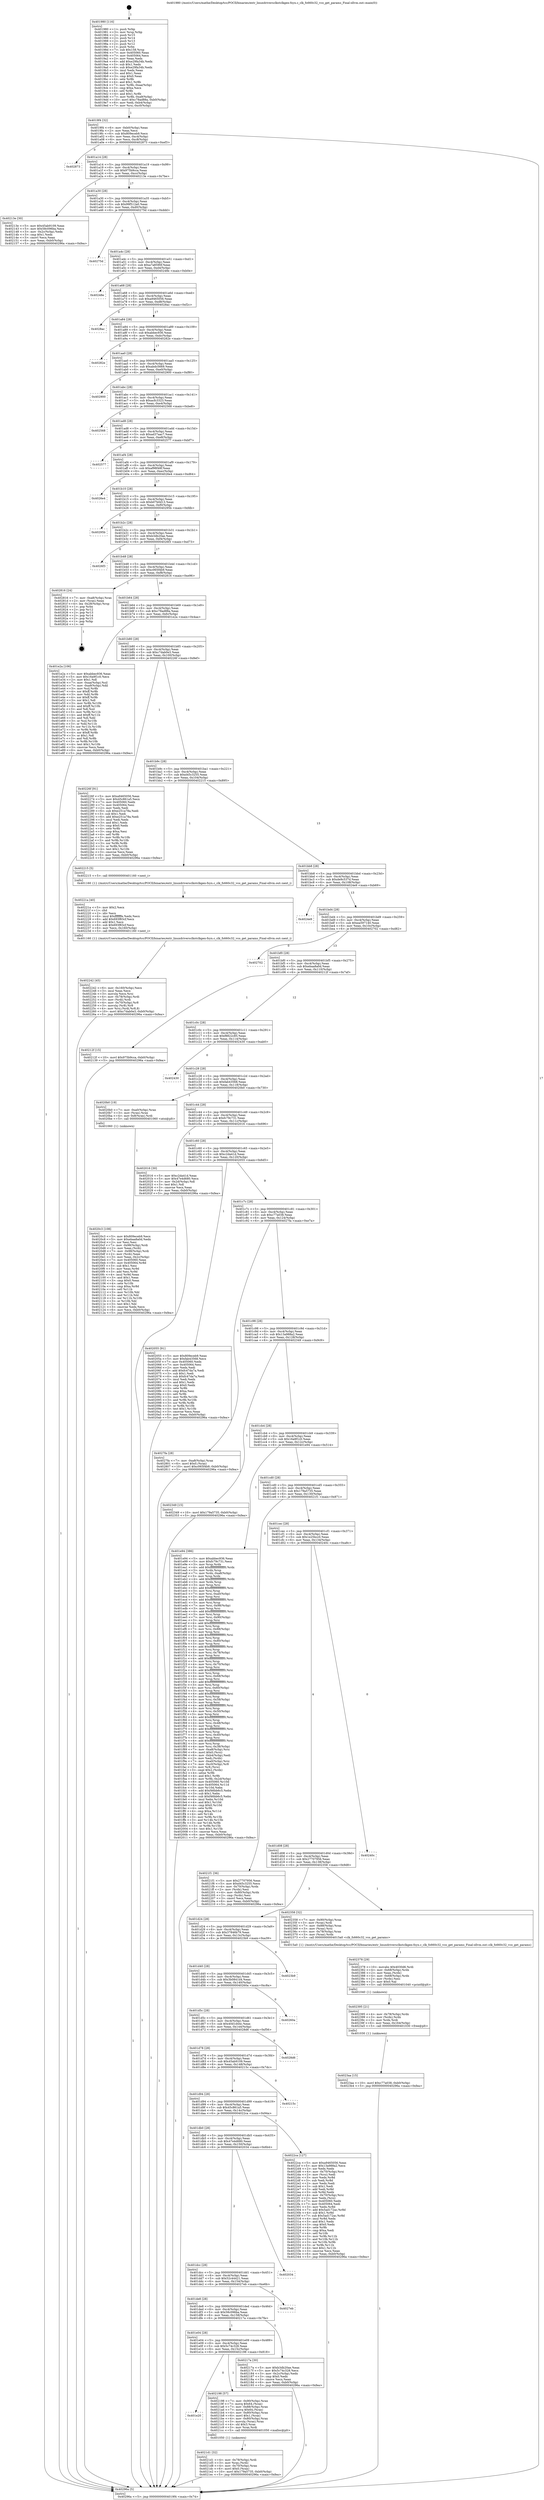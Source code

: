digraph "0x401980" {
  label = "0x401980 (/mnt/c/Users/mathe/Desktop/tcc/POCII/binaries/extr_linuxdriversclkstclkgen-fsyn.c_clk_fs660c32_vco_get_params_Final-ollvm.out::main(0))"
  labelloc = "t"
  node[shape=record]

  Entry [label="",width=0.3,height=0.3,shape=circle,fillcolor=black,style=filled]
  "0x4019f4" [label="{
     0x4019f4 [32]\l
     | [instrs]\l
     &nbsp;&nbsp;0x4019f4 \<+6\>: mov -0xb0(%rbp),%eax\l
     &nbsp;&nbsp;0x4019fa \<+2\>: mov %eax,%ecx\l
     &nbsp;&nbsp;0x4019fc \<+6\>: sub $0x809eceb9,%ecx\l
     &nbsp;&nbsp;0x401a02 \<+6\>: mov %eax,-0xc4(%rbp)\l
     &nbsp;&nbsp;0x401a08 \<+6\>: mov %ecx,-0xc8(%rbp)\l
     &nbsp;&nbsp;0x401a0e \<+6\>: je 0000000000402873 \<main+0xef3\>\l
  }"]
  "0x402873" [label="{
     0x402873\l
  }", style=dashed]
  "0x401a14" [label="{
     0x401a14 [28]\l
     | [instrs]\l
     &nbsp;&nbsp;0x401a14 \<+5\>: jmp 0000000000401a19 \<main+0x99\>\l
     &nbsp;&nbsp;0x401a19 \<+6\>: mov -0xc4(%rbp),%eax\l
     &nbsp;&nbsp;0x401a1f \<+5\>: sub $0x975b9cca,%eax\l
     &nbsp;&nbsp;0x401a24 \<+6\>: mov %eax,-0xcc(%rbp)\l
     &nbsp;&nbsp;0x401a2a \<+6\>: je 000000000040213e \<main+0x7be\>\l
  }"]
  Exit [label="",width=0.3,height=0.3,shape=circle,fillcolor=black,style=filled,peripheries=2]
  "0x40213e" [label="{
     0x40213e [30]\l
     | [instrs]\l
     &nbsp;&nbsp;0x40213e \<+5\>: mov $0x45ab9109,%eax\l
     &nbsp;&nbsp;0x402143 \<+5\>: mov $0x58c096ba,%ecx\l
     &nbsp;&nbsp;0x402148 \<+3\>: mov -0x2c(%rbp),%edx\l
     &nbsp;&nbsp;0x40214b \<+3\>: cmp $0x1,%edx\l
     &nbsp;&nbsp;0x40214e \<+3\>: cmovl %ecx,%eax\l
     &nbsp;&nbsp;0x402151 \<+6\>: mov %eax,-0xb0(%rbp)\l
     &nbsp;&nbsp;0x402157 \<+5\>: jmp 000000000040296a \<main+0xfea\>\l
  }"]
  "0x401a30" [label="{
     0x401a30 [28]\l
     | [instrs]\l
     &nbsp;&nbsp;0x401a30 \<+5\>: jmp 0000000000401a35 \<main+0xb5\>\l
     &nbsp;&nbsp;0x401a35 \<+6\>: mov -0xc4(%rbp),%eax\l
     &nbsp;&nbsp;0x401a3b \<+5\>: sub $0x99f512a0,%eax\l
     &nbsp;&nbsp;0x401a40 \<+6\>: mov %eax,-0xd0(%rbp)\l
     &nbsp;&nbsp;0x401a46 \<+6\>: je 000000000040275d \<main+0xddd\>\l
  }"]
  "0x4023aa" [label="{
     0x4023aa [15]\l
     | [instrs]\l
     &nbsp;&nbsp;0x4023aa \<+10\>: movl $0xc77a038,-0xb0(%rbp)\l
     &nbsp;&nbsp;0x4023b4 \<+5\>: jmp 000000000040296a \<main+0xfea\>\l
  }"]
  "0x40275d" [label="{
     0x40275d\l
  }", style=dashed]
  "0x401a4c" [label="{
     0x401a4c [28]\l
     | [instrs]\l
     &nbsp;&nbsp;0x401a4c \<+5\>: jmp 0000000000401a51 \<main+0xd1\>\l
     &nbsp;&nbsp;0x401a51 \<+6\>: mov -0xc4(%rbp),%eax\l
     &nbsp;&nbsp;0x401a57 \<+5\>: sub $0xa7a8590f,%eax\l
     &nbsp;&nbsp;0x401a5c \<+6\>: mov %eax,-0xd4(%rbp)\l
     &nbsp;&nbsp;0x401a62 \<+6\>: je 000000000040248e \<main+0xb0e\>\l
  }"]
  "0x402395" [label="{
     0x402395 [21]\l
     | [instrs]\l
     &nbsp;&nbsp;0x402395 \<+4\>: mov -0x78(%rbp),%rdx\l
     &nbsp;&nbsp;0x402399 \<+3\>: mov (%rdx),%rdx\l
     &nbsp;&nbsp;0x40239c \<+3\>: mov %rdx,%rdi\l
     &nbsp;&nbsp;0x40239f \<+6\>: mov %eax,-0x164(%rbp)\l
     &nbsp;&nbsp;0x4023a5 \<+5\>: call 0000000000401030 \<free@plt\>\l
     | [calls]\l
     &nbsp;&nbsp;0x401030 \{1\} (unknown)\l
  }"]
  "0x40248e" [label="{
     0x40248e\l
  }", style=dashed]
  "0x401a68" [label="{
     0x401a68 [28]\l
     | [instrs]\l
     &nbsp;&nbsp;0x401a68 \<+5\>: jmp 0000000000401a6d \<main+0xed\>\l
     &nbsp;&nbsp;0x401a6d \<+6\>: mov -0xc4(%rbp),%eax\l
     &nbsp;&nbsp;0x401a73 \<+5\>: sub $0xa9465056,%eax\l
     &nbsp;&nbsp;0x401a78 \<+6\>: mov %eax,-0xd8(%rbp)\l
     &nbsp;&nbsp;0x401a7e \<+6\>: je 00000000004028ac \<main+0xf2c\>\l
  }"]
  "0x402378" [label="{
     0x402378 [29]\l
     | [instrs]\l
     &nbsp;&nbsp;0x402378 \<+10\>: movabs $0x4030d6,%rdi\l
     &nbsp;&nbsp;0x402382 \<+4\>: mov -0x68(%rbp),%rdx\l
     &nbsp;&nbsp;0x402386 \<+2\>: mov %eax,(%rdx)\l
     &nbsp;&nbsp;0x402388 \<+4\>: mov -0x68(%rbp),%rdx\l
     &nbsp;&nbsp;0x40238c \<+2\>: mov (%rdx),%esi\l
     &nbsp;&nbsp;0x40238e \<+2\>: mov $0x0,%al\l
     &nbsp;&nbsp;0x402390 \<+5\>: call 0000000000401040 \<printf@plt\>\l
     | [calls]\l
     &nbsp;&nbsp;0x401040 \{1\} (unknown)\l
  }"]
  "0x4028ac" [label="{
     0x4028ac\l
  }", style=dashed]
  "0x401a84" [label="{
     0x401a84 [28]\l
     | [instrs]\l
     &nbsp;&nbsp;0x401a84 \<+5\>: jmp 0000000000401a89 \<main+0x109\>\l
     &nbsp;&nbsp;0x401a89 \<+6\>: mov -0xc4(%rbp),%eax\l
     &nbsp;&nbsp;0x401a8f \<+5\>: sub $0xabbec936,%eax\l
     &nbsp;&nbsp;0x401a94 \<+6\>: mov %eax,-0xdc(%rbp)\l
     &nbsp;&nbsp;0x401a9a \<+6\>: je 000000000040282e \<main+0xeae\>\l
  }"]
  "0x402242" [label="{
     0x402242 [45]\l
     | [instrs]\l
     &nbsp;&nbsp;0x402242 \<+6\>: mov -0x160(%rbp),%ecx\l
     &nbsp;&nbsp;0x402248 \<+3\>: imul %eax,%ecx\l
     &nbsp;&nbsp;0x40224b \<+3\>: movslq %ecx,%rsi\l
     &nbsp;&nbsp;0x40224e \<+4\>: mov -0x78(%rbp),%rdi\l
     &nbsp;&nbsp;0x402252 \<+3\>: mov (%rdi),%rdi\l
     &nbsp;&nbsp;0x402255 \<+4\>: mov -0x70(%rbp),%r8\l
     &nbsp;&nbsp;0x402259 \<+3\>: movslq (%r8),%r8\l
     &nbsp;&nbsp;0x40225c \<+4\>: mov %rsi,(%rdi,%r8,8)\l
     &nbsp;&nbsp;0x402260 \<+10\>: movl $0xc7dab0e3,-0xb0(%rbp)\l
     &nbsp;&nbsp;0x40226a \<+5\>: jmp 000000000040296a \<main+0xfea\>\l
  }"]
  "0x40282e" [label="{
     0x40282e\l
  }", style=dashed]
  "0x401aa0" [label="{
     0x401aa0 [28]\l
     | [instrs]\l
     &nbsp;&nbsp;0x401aa0 \<+5\>: jmp 0000000000401aa5 \<main+0x125\>\l
     &nbsp;&nbsp;0x401aa5 \<+6\>: mov -0xc4(%rbp),%eax\l
     &nbsp;&nbsp;0x401aab \<+5\>: sub $0xabdc5669,%eax\l
     &nbsp;&nbsp;0x401ab0 \<+6\>: mov %eax,-0xe0(%rbp)\l
     &nbsp;&nbsp;0x401ab6 \<+6\>: je 0000000000402900 \<main+0xf80\>\l
  }"]
  "0x40221a" [label="{
     0x40221a [40]\l
     | [instrs]\l
     &nbsp;&nbsp;0x40221a \<+5\>: mov $0x2,%ecx\l
     &nbsp;&nbsp;0x40221f \<+1\>: cltd\l
     &nbsp;&nbsp;0x402220 \<+2\>: idiv %ecx\l
     &nbsp;&nbsp;0x402222 \<+6\>: imul $0xfffffffe,%edx,%ecx\l
     &nbsp;&nbsp;0x402228 \<+6\>: add $0x693f83cf,%ecx\l
     &nbsp;&nbsp;0x40222e \<+3\>: add $0x1,%ecx\l
     &nbsp;&nbsp;0x402231 \<+6\>: sub $0x693f83cf,%ecx\l
     &nbsp;&nbsp;0x402237 \<+6\>: mov %ecx,-0x160(%rbp)\l
     &nbsp;&nbsp;0x40223d \<+5\>: call 0000000000401160 \<next_i\>\l
     | [calls]\l
     &nbsp;&nbsp;0x401160 \{1\} (/mnt/c/Users/mathe/Desktop/tcc/POCII/binaries/extr_linuxdriversclkstclkgen-fsyn.c_clk_fs660c32_vco_get_params_Final-ollvm.out::next_i)\l
  }"]
  "0x402900" [label="{
     0x402900\l
  }", style=dashed]
  "0x401abc" [label="{
     0x401abc [28]\l
     | [instrs]\l
     &nbsp;&nbsp;0x401abc \<+5\>: jmp 0000000000401ac1 \<main+0x141\>\l
     &nbsp;&nbsp;0x401ac1 \<+6\>: mov -0xc4(%rbp),%eax\l
     &nbsp;&nbsp;0x401ac7 \<+5\>: sub $0xacfc3323,%eax\l
     &nbsp;&nbsp;0x401acc \<+6\>: mov %eax,-0xe4(%rbp)\l
     &nbsp;&nbsp;0x401ad2 \<+6\>: je 0000000000402568 \<main+0xbe8\>\l
  }"]
  "0x4021d1" [label="{
     0x4021d1 [32]\l
     | [instrs]\l
     &nbsp;&nbsp;0x4021d1 \<+4\>: mov -0x78(%rbp),%rdi\l
     &nbsp;&nbsp;0x4021d5 \<+3\>: mov %rax,(%rdi)\l
     &nbsp;&nbsp;0x4021d8 \<+4\>: mov -0x70(%rbp),%rax\l
     &nbsp;&nbsp;0x4021dc \<+6\>: movl $0x0,(%rax)\l
     &nbsp;&nbsp;0x4021e2 \<+10\>: movl $0x179a5735,-0xb0(%rbp)\l
     &nbsp;&nbsp;0x4021ec \<+5\>: jmp 000000000040296a \<main+0xfea\>\l
  }"]
  "0x402568" [label="{
     0x402568\l
  }", style=dashed]
  "0x401ad8" [label="{
     0x401ad8 [28]\l
     | [instrs]\l
     &nbsp;&nbsp;0x401ad8 \<+5\>: jmp 0000000000401add \<main+0x15d\>\l
     &nbsp;&nbsp;0x401add \<+6\>: mov -0xc4(%rbp),%eax\l
     &nbsp;&nbsp;0x401ae3 \<+5\>: sub $0xad37aac7,%eax\l
     &nbsp;&nbsp;0x401ae8 \<+6\>: mov %eax,-0xe8(%rbp)\l
     &nbsp;&nbsp;0x401aee \<+6\>: je 0000000000402577 \<main+0xbf7\>\l
  }"]
  "0x401e20" [label="{
     0x401e20\l
  }", style=dashed]
  "0x402577" [label="{
     0x402577\l
  }", style=dashed]
  "0x401af4" [label="{
     0x401af4 [28]\l
     | [instrs]\l
     &nbsp;&nbsp;0x401af4 \<+5\>: jmp 0000000000401af9 \<main+0x179\>\l
     &nbsp;&nbsp;0x401af9 \<+6\>: mov -0xc4(%rbp),%eax\l
     &nbsp;&nbsp;0x401aff \<+5\>: sub $0xaf98f48f,%eax\l
     &nbsp;&nbsp;0x401b04 \<+6\>: mov %eax,-0xec(%rbp)\l
     &nbsp;&nbsp;0x401b0a \<+6\>: je 00000000004026e4 \<main+0xd64\>\l
  }"]
  "0x402198" [label="{
     0x402198 [57]\l
     | [instrs]\l
     &nbsp;&nbsp;0x402198 \<+7\>: mov -0x90(%rbp),%rax\l
     &nbsp;&nbsp;0x40219f \<+7\>: movq $0x64,(%rax)\l
     &nbsp;&nbsp;0x4021a6 \<+7\>: mov -0x88(%rbp),%rax\l
     &nbsp;&nbsp;0x4021ad \<+7\>: movq $0x64,(%rax)\l
     &nbsp;&nbsp;0x4021b4 \<+4\>: mov -0x80(%rbp),%rax\l
     &nbsp;&nbsp;0x4021b8 \<+6\>: movl $0x1,(%rax)\l
     &nbsp;&nbsp;0x4021be \<+4\>: mov -0x80(%rbp),%rax\l
     &nbsp;&nbsp;0x4021c2 \<+3\>: movslq (%rax),%rax\l
     &nbsp;&nbsp;0x4021c5 \<+4\>: shl $0x3,%rax\l
     &nbsp;&nbsp;0x4021c9 \<+3\>: mov %rax,%rdi\l
     &nbsp;&nbsp;0x4021cc \<+5\>: call 0000000000401050 \<malloc@plt\>\l
     | [calls]\l
     &nbsp;&nbsp;0x401050 \{1\} (unknown)\l
  }"]
  "0x4026e4" [label="{
     0x4026e4\l
  }", style=dashed]
  "0x401b10" [label="{
     0x401b10 [28]\l
     | [instrs]\l
     &nbsp;&nbsp;0x401b10 \<+5\>: jmp 0000000000401b15 \<main+0x195\>\l
     &nbsp;&nbsp;0x401b15 \<+6\>: mov -0xc4(%rbp),%eax\l
     &nbsp;&nbsp;0x401b1b \<+5\>: sub $0xb07b0d13,%eax\l
     &nbsp;&nbsp;0x401b20 \<+6\>: mov %eax,-0xf0(%rbp)\l
     &nbsp;&nbsp;0x401b26 \<+6\>: je 000000000040295b \<main+0xfdb\>\l
  }"]
  "0x401e04" [label="{
     0x401e04 [28]\l
     | [instrs]\l
     &nbsp;&nbsp;0x401e04 \<+5\>: jmp 0000000000401e09 \<main+0x489\>\l
     &nbsp;&nbsp;0x401e09 \<+6\>: mov -0xc4(%rbp),%eax\l
     &nbsp;&nbsp;0x401e0f \<+5\>: sub $0x5c74c328,%eax\l
     &nbsp;&nbsp;0x401e14 \<+6\>: mov %eax,-0x15c(%rbp)\l
     &nbsp;&nbsp;0x401e1a \<+6\>: je 0000000000402198 \<main+0x818\>\l
  }"]
  "0x40295b" [label="{
     0x40295b\l
  }", style=dashed]
  "0x401b2c" [label="{
     0x401b2c [28]\l
     | [instrs]\l
     &nbsp;&nbsp;0x401b2c \<+5\>: jmp 0000000000401b31 \<main+0x1b1\>\l
     &nbsp;&nbsp;0x401b31 \<+6\>: mov -0xc4(%rbp),%eax\l
     &nbsp;&nbsp;0x401b37 \<+5\>: sub $0xb3db20ae,%eax\l
     &nbsp;&nbsp;0x401b3c \<+6\>: mov %eax,-0xf4(%rbp)\l
     &nbsp;&nbsp;0x401b42 \<+6\>: je 00000000004026f3 \<main+0xd73\>\l
  }"]
  "0x40217a" [label="{
     0x40217a [30]\l
     | [instrs]\l
     &nbsp;&nbsp;0x40217a \<+5\>: mov $0xb3db20ae,%eax\l
     &nbsp;&nbsp;0x40217f \<+5\>: mov $0x5c74c328,%ecx\l
     &nbsp;&nbsp;0x402184 \<+3\>: mov -0x2c(%rbp),%edx\l
     &nbsp;&nbsp;0x402187 \<+3\>: cmp $0x0,%edx\l
     &nbsp;&nbsp;0x40218a \<+3\>: cmove %ecx,%eax\l
     &nbsp;&nbsp;0x40218d \<+6\>: mov %eax,-0xb0(%rbp)\l
     &nbsp;&nbsp;0x402193 \<+5\>: jmp 000000000040296a \<main+0xfea\>\l
  }"]
  "0x4026f3" [label="{
     0x4026f3\l
  }", style=dashed]
  "0x401b48" [label="{
     0x401b48 [28]\l
     | [instrs]\l
     &nbsp;&nbsp;0x401b48 \<+5\>: jmp 0000000000401b4d \<main+0x1cd\>\l
     &nbsp;&nbsp;0x401b4d \<+6\>: mov -0xc4(%rbp),%eax\l
     &nbsp;&nbsp;0x401b53 \<+5\>: sub $0xc065f4b9,%eax\l
     &nbsp;&nbsp;0x401b58 \<+6\>: mov %eax,-0xf8(%rbp)\l
     &nbsp;&nbsp;0x401b5e \<+6\>: je 0000000000402816 \<main+0xe96\>\l
  }"]
  "0x401de8" [label="{
     0x401de8 [28]\l
     | [instrs]\l
     &nbsp;&nbsp;0x401de8 \<+5\>: jmp 0000000000401ded \<main+0x46d\>\l
     &nbsp;&nbsp;0x401ded \<+6\>: mov -0xc4(%rbp),%eax\l
     &nbsp;&nbsp;0x401df3 \<+5\>: sub $0x58c096ba,%eax\l
     &nbsp;&nbsp;0x401df8 \<+6\>: mov %eax,-0x158(%rbp)\l
     &nbsp;&nbsp;0x401dfe \<+6\>: je 000000000040217a \<main+0x7fa\>\l
  }"]
  "0x402816" [label="{
     0x402816 [24]\l
     | [instrs]\l
     &nbsp;&nbsp;0x402816 \<+7\>: mov -0xa8(%rbp),%rax\l
     &nbsp;&nbsp;0x40281d \<+2\>: mov (%rax),%eax\l
     &nbsp;&nbsp;0x40281f \<+4\>: lea -0x28(%rbp),%rsp\l
     &nbsp;&nbsp;0x402823 \<+1\>: pop %rbx\l
     &nbsp;&nbsp;0x402824 \<+2\>: pop %r12\l
     &nbsp;&nbsp;0x402826 \<+2\>: pop %r13\l
     &nbsp;&nbsp;0x402828 \<+2\>: pop %r14\l
     &nbsp;&nbsp;0x40282a \<+2\>: pop %r15\l
     &nbsp;&nbsp;0x40282c \<+1\>: pop %rbp\l
     &nbsp;&nbsp;0x40282d \<+1\>: ret\l
  }"]
  "0x401b64" [label="{
     0x401b64 [28]\l
     | [instrs]\l
     &nbsp;&nbsp;0x401b64 \<+5\>: jmp 0000000000401b69 \<main+0x1e9\>\l
     &nbsp;&nbsp;0x401b69 \<+6\>: mov -0xc4(%rbp),%eax\l
     &nbsp;&nbsp;0x401b6f \<+5\>: sub $0xc78ad88a,%eax\l
     &nbsp;&nbsp;0x401b74 \<+6\>: mov %eax,-0xfc(%rbp)\l
     &nbsp;&nbsp;0x401b7a \<+6\>: je 0000000000401e2a \<main+0x4aa\>\l
  }"]
  "0x4027eb" [label="{
     0x4027eb\l
  }", style=dashed]
  "0x401e2a" [label="{
     0x401e2a [106]\l
     | [instrs]\l
     &nbsp;&nbsp;0x401e2a \<+5\>: mov $0xabbec936,%eax\l
     &nbsp;&nbsp;0x401e2f \<+5\>: mov $0x16a9f1c0,%ecx\l
     &nbsp;&nbsp;0x401e34 \<+2\>: mov $0x1,%dl\l
     &nbsp;&nbsp;0x401e36 \<+7\>: mov -0xaa(%rbp),%sil\l
     &nbsp;&nbsp;0x401e3d \<+7\>: mov -0xa9(%rbp),%dil\l
     &nbsp;&nbsp;0x401e44 \<+3\>: mov %sil,%r8b\l
     &nbsp;&nbsp;0x401e47 \<+4\>: xor $0xff,%r8b\l
     &nbsp;&nbsp;0x401e4b \<+3\>: mov %dil,%r9b\l
     &nbsp;&nbsp;0x401e4e \<+4\>: xor $0xff,%r9b\l
     &nbsp;&nbsp;0x401e52 \<+3\>: xor $0x1,%dl\l
     &nbsp;&nbsp;0x401e55 \<+3\>: mov %r8b,%r10b\l
     &nbsp;&nbsp;0x401e58 \<+4\>: and $0xff,%r10b\l
     &nbsp;&nbsp;0x401e5c \<+3\>: and %dl,%sil\l
     &nbsp;&nbsp;0x401e5f \<+3\>: mov %r9b,%r11b\l
     &nbsp;&nbsp;0x401e62 \<+4\>: and $0xff,%r11b\l
     &nbsp;&nbsp;0x401e66 \<+3\>: and %dl,%dil\l
     &nbsp;&nbsp;0x401e69 \<+3\>: or %sil,%r10b\l
     &nbsp;&nbsp;0x401e6c \<+3\>: or %dil,%r11b\l
     &nbsp;&nbsp;0x401e6f \<+3\>: xor %r11b,%r10b\l
     &nbsp;&nbsp;0x401e72 \<+3\>: or %r9b,%r8b\l
     &nbsp;&nbsp;0x401e75 \<+4\>: xor $0xff,%r8b\l
     &nbsp;&nbsp;0x401e79 \<+3\>: or $0x1,%dl\l
     &nbsp;&nbsp;0x401e7c \<+3\>: and %dl,%r8b\l
     &nbsp;&nbsp;0x401e7f \<+3\>: or %r8b,%r10b\l
     &nbsp;&nbsp;0x401e82 \<+4\>: test $0x1,%r10b\l
     &nbsp;&nbsp;0x401e86 \<+3\>: cmovne %ecx,%eax\l
     &nbsp;&nbsp;0x401e89 \<+6\>: mov %eax,-0xb0(%rbp)\l
     &nbsp;&nbsp;0x401e8f \<+5\>: jmp 000000000040296a \<main+0xfea\>\l
  }"]
  "0x401b80" [label="{
     0x401b80 [28]\l
     | [instrs]\l
     &nbsp;&nbsp;0x401b80 \<+5\>: jmp 0000000000401b85 \<main+0x205\>\l
     &nbsp;&nbsp;0x401b85 \<+6\>: mov -0xc4(%rbp),%eax\l
     &nbsp;&nbsp;0x401b8b \<+5\>: sub $0xc7dab0e3,%eax\l
     &nbsp;&nbsp;0x401b90 \<+6\>: mov %eax,-0x100(%rbp)\l
     &nbsp;&nbsp;0x401b96 \<+6\>: je 000000000040226f \<main+0x8ef\>\l
  }"]
  "0x40296a" [label="{
     0x40296a [5]\l
     | [instrs]\l
     &nbsp;&nbsp;0x40296a \<+5\>: jmp 00000000004019f4 \<main+0x74\>\l
  }"]
  "0x401980" [label="{
     0x401980 [116]\l
     | [instrs]\l
     &nbsp;&nbsp;0x401980 \<+1\>: push %rbp\l
     &nbsp;&nbsp;0x401981 \<+3\>: mov %rsp,%rbp\l
     &nbsp;&nbsp;0x401984 \<+2\>: push %r15\l
     &nbsp;&nbsp;0x401986 \<+2\>: push %r14\l
     &nbsp;&nbsp;0x401988 \<+2\>: push %r13\l
     &nbsp;&nbsp;0x40198a \<+2\>: push %r12\l
     &nbsp;&nbsp;0x40198c \<+1\>: push %rbx\l
     &nbsp;&nbsp;0x40198d \<+7\>: sub $0x158,%rsp\l
     &nbsp;&nbsp;0x401994 \<+7\>: mov 0x405060,%eax\l
     &nbsp;&nbsp;0x40199b \<+7\>: mov 0x405064,%ecx\l
     &nbsp;&nbsp;0x4019a2 \<+2\>: mov %eax,%edx\l
     &nbsp;&nbsp;0x4019a4 \<+6\>: add $0xe29fa34b,%edx\l
     &nbsp;&nbsp;0x4019aa \<+3\>: sub $0x1,%edx\l
     &nbsp;&nbsp;0x4019ad \<+6\>: sub $0xe29fa34b,%edx\l
     &nbsp;&nbsp;0x4019b3 \<+3\>: imul %edx,%eax\l
     &nbsp;&nbsp;0x4019b6 \<+3\>: and $0x1,%eax\l
     &nbsp;&nbsp;0x4019b9 \<+3\>: cmp $0x0,%eax\l
     &nbsp;&nbsp;0x4019bc \<+4\>: sete %r8b\l
     &nbsp;&nbsp;0x4019c0 \<+4\>: and $0x1,%r8b\l
     &nbsp;&nbsp;0x4019c4 \<+7\>: mov %r8b,-0xaa(%rbp)\l
     &nbsp;&nbsp;0x4019cb \<+3\>: cmp $0xa,%ecx\l
     &nbsp;&nbsp;0x4019ce \<+4\>: setl %r8b\l
     &nbsp;&nbsp;0x4019d2 \<+4\>: and $0x1,%r8b\l
     &nbsp;&nbsp;0x4019d6 \<+7\>: mov %r8b,-0xa9(%rbp)\l
     &nbsp;&nbsp;0x4019dd \<+10\>: movl $0xc78ad88a,-0xb0(%rbp)\l
     &nbsp;&nbsp;0x4019e7 \<+6\>: mov %edi,-0xb4(%rbp)\l
     &nbsp;&nbsp;0x4019ed \<+7\>: mov %rsi,-0xc0(%rbp)\l
  }"]
  "0x401dcc" [label="{
     0x401dcc [28]\l
     | [instrs]\l
     &nbsp;&nbsp;0x401dcc \<+5\>: jmp 0000000000401dd1 \<main+0x451\>\l
     &nbsp;&nbsp;0x401dd1 \<+6\>: mov -0xc4(%rbp),%eax\l
     &nbsp;&nbsp;0x401dd7 \<+5\>: sub $0x52c44421,%eax\l
     &nbsp;&nbsp;0x401ddc \<+6\>: mov %eax,-0x154(%rbp)\l
     &nbsp;&nbsp;0x401de2 \<+6\>: je 00000000004027eb \<main+0xe6b\>\l
  }"]
  "0x40226f" [label="{
     0x40226f [91]\l
     | [instrs]\l
     &nbsp;&nbsp;0x40226f \<+5\>: mov $0xa9465056,%eax\l
     &nbsp;&nbsp;0x402274 \<+5\>: mov $0x45c861a5,%ecx\l
     &nbsp;&nbsp;0x402279 \<+7\>: mov 0x405060,%edx\l
     &nbsp;&nbsp;0x402280 \<+7\>: mov 0x405064,%esi\l
     &nbsp;&nbsp;0x402287 \<+2\>: mov %edx,%edi\l
     &nbsp;&nbsp;0x402289 \<+6\>: sub $0xe251a78a,%edi\l
     &nbsp;&nbsp;0x40228f \<+3\>: sub $0x1,%edi\l
     &nbsp;&nbsp;0x402292 \<+6\>: add $0xe251a78a,%edi\l
     &nbsp;&nbsp;0x402298 \<+3\>: imul %edi,%edx\l
     &nbsp;&nbsp;0x40229b \<+3\>: and $0x1,%edx\l
     &nbsp;&nbsp;0x40229e \<+3\>: cmp $0x0,%edx\l
     &nbsp;&nbsp;0x4022a1 \<+4\>: sete %r8b\l
     &nbsp;&nbsp;0x4022a5 \<+3\>: cmp $0xa,%esi\l
     &nbsp;&nbsp;0x4022a8 \<+4\>: setl %r9b\l
     &nbsp;&nbsp;0x4022ac \<+3\>: mov %r8b,%r10b\l
     &nbsp;&nbsp;0x4022af \<+3\>: and %r9b,%r10b\l
     &nbsp;&nbsp;0x4022b2 \<+3\>: xor %r9b,%r8b\l
     &nbsp;&nbsp;0x4022b5 \<+3\>: or %r8b,%r10b\l
     &nbsp;&nbsp;0x4022b8 \<+4\>: test $0x1,%r10b\l
     &nbsp;&nbsp;0x4022bc \<+3\>: cmovne %ecx,%eax\l
     &nbsp;&nbsp;0x4022bf \<+6\>: mov %eax,-0xb0(%rbp)\l
     &nbsp;&nbsp;0x4022c5 \<+5\>: jmp 000000000040296a \<main+0xfea\>\l
  }"]
  "0x401b9c" [label="{
     0x401b9c [28]\l
     | [instrs]\l
     &nbsp;&nbsp;0x401b9c \<+5\>: jmp 0000000000401ba1 \<main+0x221\>\l
     &nbsp;&nbsp;0x401ba1 \<+6\>: mov -0xc4(%rbp),%eax\l
     &nbsp;&nbsp;0x401ba7 \<+5\>: sub $0xd45c3255,%eax\l
     &nbsp;&nbsp;0x401bac \<+6\>: mov %eax,-0x104(%rbp)\l
     &nbsp;&nbsp;0x401bb2 \<+6\>: je 0000000000402215 \<main+0x895\>\l
  }"]
  "0x402034" [label="{
     0x402034\l
  }", style=dashed]
  "0x402215" [label="{
     0x402215 [5]\l
     | [instrs]\l
     &nbsp;&nbsp;0x402215 \<+5\>: call 0000000000401160 \<next_i\>\l
     | [calls]\l
     &nbsp;&nbsp;0x401160 \{1\} (/mnt/c/Users/mathe/Desktop/tcc/POCII/binaries/extr_linuxdriversclkstclkgen-fsyn.c_clk_fs660c32_vco_get_params_Final-ollvm.out::next_i)\l
  }"]
  "0x401bb8" [label="{
     0x401bb8 [28]\l
     | [instrs]\l
     &nbsp;&nbsp;0x401bb8 \<+5\>: jmp 0000000000401bbd \<main+0x23d\>\l
     &nbsp;&nbsp;0x401bbd \<+6\>: mov -0xc4(%rbp),%eax\l
     &nbsp;&nbsp;0x401bc3 \<+5\>: sub $0xde9c537d,%eax\l
     &nbsp;&nbsp;0x401bc8 \<+6\>: mov %eax,-0x108(%rbp)\l
     &nbsp;&nbsp;0x401bce \<+6\>: je 00000000004024e9 \<main+0xb69\>\l
  }"]
  "0x401db0" [label="{
     0x401db0 [28]\l
     | [instrs]\l
     &nbsp;&nbsp;0x401db0 \<+5\>: jmp 0000000000401db5 \<main+0x435\>\l
     &nbsp;&nbsp;0x401db5 \<+6\>: mov -0xc4(%rbp),%eax\l
     &nbsp;&nbsp;0x401dbb \<+5\>: sub $0x47e4d680,%eax\l
     &nbsp;&nbsp;0x401dc0 \<+6\>: mov %eax,-0x150(%rbp)\l
     &nbsp;&nbsp;0x401dc6 \<+6\>: je 0000000000402034 \<main+0x6b4\>\l
  }"]
  "0x4024e9" [label="{
     0x4024e9\l
  }", style=dashed]
  "0x401bd4" [label="{
     0x401bd4 [28]\l
     | [instrs]\l
     &nbsp;&nbsp;0x401bd4 \<+5\>: jmp 0000000000401bd9 \<main+0x259\>\l
     &nbsp;&nbsp;0x401bd9 \<+6\>: mov -0xc4(%rbp),%eax\l
     &nbsp;&nbsp;0x401bdf \<+5\>: sub $0xea597140,%eax\l
     &nbsp;&nbsp;0x401be4 \<+6\>: mov %eax,-0x10c(%rbp)\l
     &nbsp;&nbsp;0x401bea \<+6\>: je 0000000000402702 \<main+0xd82\>\l
  }"]
  "0x4022ca" [label="{
     0x4022ca [127]\l
     | [instrs]\l
     &nbsp;&nbsp;0x4022ca \<+5\>: mov $0xa9465056,%eax\l
     &nbsp;&nbsp;0x4022cf \<+5\>: mov $0x13a988a2,%ecx\l
     &nbsp;&nbsp;0x4022d4 \<+2\>: xor %edx,%edx\l
     &nbsp;&nbsp;0x4022d6 \<+4\>: mov -0x70(%rbp),%rsi\l
     &nbsp;&nbsp;0x4022da \<+2\>: mov (%rsi),%edi\l
     &nbsp;&nbsp;0x4022dc \<+3\>: mov %edx,%r8d\l
     &nbsp;&nbsp;0x4022df \<+3\>: sub %edi,%r8d\l
     &nbsp;&nbsp;0x4022e2 \<+2\>: mov %edx,%edi\l
     &nbsp;&nbsp;0x4022e4 \<+3\>: sub $0x1,%edi\l
     &nbsp;&nbsp;0x4022e7 \<+3\>: add %edi,%r8d\l
     &nbsp;&nbsp;0x4022ea \<+3\>: sub %r8d,%edx\l
     &nbsp;&nbsp;0x4022ed \<+4\>: mov -0x70(%rbp),%rsi\l
     &nbsp;&nbsp;0x4022f1 \<+2\>: mov %edx,(%rsi)\l
     &nbsp;&nbsp;0x4022f3 \<+7\>: mov 0x405060,%edx\l
     &nbsp;&nbsp;0x4022fa \<+7\>: mov 0x405064,%edi\l
     &nbsp;&nbsp;0x402301 \<+3\>: mov %edx,%r8d\l
     &nbsp;&nbsp;0x402304 \<+7\>: add $0x5ad172ac,%r8d\l
     &nbsp;&nbsp;0x40230b \<+4\>: sub $0x1,%r8d\l
     &nbsp;&nbsp;0x40230f \<+7\>: sub $0x5ad172ac,%r8d\l
     &nbsp;&nbsp;0x402316 \<+4\>: imul %r8d,%edx\l
     &nbsp;&nbsp;0x40231a \<+3\>: and $0x1,%edx\l
     &nbsp;&nbsp;0x40231d \<+3\>: cmp $0x0,%edx\l
     &nbsp;&nbsp;0x402320 \<+4\>: sete %r9b\l
     &nbsp;&nbsp;0x402324 \<+3\>: cmp $0xa,%edi\l
     &nbsp;&nbsp;0x402327 \<+4\>: setl %r10b\l
     &nbsp;&nbsp;0x40232b \<+3\>: mov %r9b,%r11b\l
     &nbsp;&nbsp;0x40232e \<+3\>: and %r10b,%r11b\l
     &nbsp;&nbsp;0x402331 \<+3\>: xor %r10b,%r9b\l
     &nbsp;&nbsp;0x402334 \<+3\>: or %r9b,%r11b\l
     &nbsp;&nbsp;0x402337 \<+4\>: test $0x1,%r11b\l
     &nbsp;&nbsp;0x40233b \<+3\>: cmovne %ecx,%eax\l
     &nbsp;&nbsp;0x40233e \<+6\>: mov %eax,-0xb0(%rbp)\l
     &nbsp;&nbsp;0x402344 \<+5\>: jmp 000000000040296a \<main+0xfea\>\l
  }"]
  "0x402702" [label="{
     0x402702\l
  }", style=dashed]
  "0x401bf0" [label="{
     0x401bf0 [28]\l
     | [instrs]\l
     &nbsp;&nbsp;0x401bf0 \<+5\>: jmp 0000000000401bf5 \<main+0x275\>\l
     &nbsp;&nbsp;0x401bf5 \<+6\>: mov -0xc4(%rbp),%eax\l
     &nbsp;&nbsp;0x401bfb \<+5\>: sub $0xebaa8a0d,%eax\l
     &nbsp;&nbsp;0x401c00 \<+6\>: mov %eax,-0x110(%rbp)\l
     &nbsp;&nbsp;0x401c06 \<+6\>: je 000000000040212f \<main+0x7af\>\l
  }"]
  "0x401d94" [label="{
     0x401d94 [28]\l
     | [instrs]\l
     &nbsp;&nbsp;0x401d94 \<+5\>: jmp 0000000000401d99 \<main+0x419\>\l
     &nbsp;&nbsp;0x401d99 \<+6\>: mov -0xc4(%rbp),%eax\l
     &nbsp;&nbsp;0x401d9f \<+5\>: sub $0x45c861a5,%eax\l
     &nbsp;&nbsp;0x401da4 \<+6\>: mov %eax,-0x14c(%rbp)\l
     &nbsp;&nbsp;0x401daa \<+6\>: je 00000000004022ca \<main+0x94a\>\l
  }"]
  "0x40212f" [label="{
     0x40212f [15]\l
     | [instrs]\l
     &nbsp;&nbsp;0x40212f \<+10\>: movl $0x975b9cca,-0xb0(%rbp)\l
     &nbsp;&nbsp;0x402139 \<+5\>: jmp 000000000040296a \<main+0xfea\>\l
  }"]
  "0x401c0c" [label="{
     0x401c0c [28]\l
     | [instrs]\l
     &nbsp;&nbsp;0x401c0c \<+5\>: jmp 0000000000401c11 \<main+0x291\>\l
     &nbsp;&nbsp;0x401c11 \<+6\>: mov -0xc4(%rbp),%eax\l
     &nbsp;&nbsp;0x401c17 \<+5\>: sub $0xf8822c85,%eax\l
     &nbsp;&nbsp;0x401c1c \<+6\>: mov %eax,-0x114(%rbp)\l
     &nbsp;&nbsp;0x401c22 \<+6\>: je 0000000000402430 \<main+0xab0\>\l
  }"]
  "0x40215c" [label="{
     0x40215c\l
  }", style=dashed]
  "0x402430" [label="{
     0x402430\l
  }", style=dashed]
  "0x401c28" [label="{
     0x401c28 [28]\l
     | [instrs]\l
     &nbsp;&nbsp;0x401c28 \<+5\>: jmp 0000000000401c2d \<main+0x2ad\>\l
     &nbsp;&nbsp;0x401c2d \<+6\>: mov -0xc4(%rbp),%eax\l
     &nbsp;&nbsp;0x401c33 \<+5\>: sub $0xfab43568,%eax\l
     &nbsp;&nbsp;0x401c38 \<+6\>: mov %eax,-0x118(%rbp)\l
     &nbsp;&nbsp;0x401c3e \<+6\>: je 00000000004020b0 \<main+0x730\>\l
  }"]
  "0x401d78" [label="{
     0x401d78 [28]\l
     | [instrs]\l
     &nbsp;&nbsp;0x401d78 \<+5\>: jmp 0000000000401d7d \<main+0x3fd\>\l
     &nbsp;&nbsp;0x401d7d \<+6\>: mov -0xc4(%rbp),%eax\l
     &nbsp;&nbsp;0x401d83 \<+5\>: sub $0x45ab9109,%eax\l
     &nbsp;&nbsp;0x401d88 \<+6\>: mov %eax,-0x148(%rbp)\l
     &nbsp;&nbsp;0x401d8e \<+6\>: je 000000000040215c \<main+0x7dc\>\l
  }"]
  "0x4020b0" [label="{
     0x4020b0 [19]\l
     | [instrs]\l
     &nbsp;&nbsp;0x4020b0 \<+7\>: mov -0xa0(%rbp),%rax\l
     &nbsp;&nbsp;0x4020b7 \<+3\>: mov (%rax),%rax\l
     &nbsp;&nbsp;0x4020ba \<+4\>: mov 0x8(%rax),%rdi\l
     &nbsp;&nbsp;0x4020be \<+5\>: call 0000000000401060 \<atoi@plt\>\l
     | [calls]\l
     &nbsp;&nbsp;0x401060 \{1\} (unknown)\l
  }"]
  "0x401c44" [label="{
     0x401c44 [28]\l
     | [instrs]\l
     &nbsp;&nbsp;0x401c44 \<+5\>: jmp 0000000000401c49 \<main+0x2c9\>\l
     &nbsp;&nbsp;0x401c49 \<+6\>: mov -0xc4(%rbp),%eax\l
     &nbsp;&nbsp;0x401c4f \<+5\>: sub $0xfc79c731,%eax\l
     &nbsp;&nbsp;0x401c54 \<+6\>: mov %eax,-0x11c(%rbp)\l
     &nbsp;&nbsp;0x401c5a \<+6\>: je 0000000000402016 \<main+0x696\>\l
  }"]
  "0x4028d6" [label="{
     0x4028d6\l
  }", style=dashed]
  "0x402016" [label="{
     0x402016 [30]\l
     | [instrs]\l
     &nbsp;&nbsp;0x402016 \<+5\>: mov $0xc2da41d,%eax\l
     &nbsp;&nbsp;0x40201b \<+5\>: mov $0x47e4d680,%ecx\l
     &nbsp;&nbsp;0x402020 \<+3\>: mov -0x2d(%rbp),%dl\l
     &nbsp;&nbsp;0x402023 \<+3\>: test $0x1,%dl\l
     &nbsp;&nbsp;0x402026 \<+3\>: cmovne %ecx,%eax\l
     &nbsp;&nbsp;0x402029 \<+6\>: mov %eax,-0xb0(%rbp)\l
     &nbsp;&nbsp;0x40202f \<+5\>: jmp 000000000040296a \<main+0xfea\>\l
  }"]
  "0x401c60" [label="{
     0x401c60 [28]\l
     | [instrs]\l
     &nbsp;&nbsp;0x401c60 \<+5\>: jmp 0000000000401c65 \<main+0x2e5\>\l
     &nbsp;&nbsp;0x401c65 \<+6\>: mov -0xc4(%rbp),%eax\l
     &nbsp;&nbsp;0x401c6b \<+5\>: sub $0xc2da41d,%eax\l
     &nbsp;&nbsp;0x401c70 \<+6\>: mov %eax,-0x120(%rbp)\l
     &nbsp;&nbsp;0x401c76 \<+6\>: je 0000000000402055 \<main+0x6d5\>\l
  }"]
  "0x401d5c" [label="{
     0x401d5c [28]\l
     | [instrs]\l
     &nbsp;&nbsp;0x401d5c \<+5\>: jmp 0000000000401d61 \<main+0x3e1\>\l
     &nbsp;&nbsp;0x401d61 \<+6\>: mov -0xc4(%rbp),%eax\l
     &nbsp;&nbsp;0x401d67 \<+5\>: sub $0x40d1d44c,%eax\l
     &nbsp;&nbsp;0x401d6c \<+6\>: mov %eax,-0x144(%rbp)\l
     &nbsp;&nbsp;0x401d72 \<+6\>: je 00000000004028d6 \<main+0xf56\>\l
  }"]
  "0x402055" [label="{
     0x402055 [91]\l
     | [instrs]\l
     &nbsp;&nbsp;0x402055 \<+5\>: mov $0x809eceb9,%eax\l
     &nbsp;&nbsp;0x40205a \<+5\>: mov $0xfab43568,%ecx\l
     &nbsp;&nbsp;0x40205f \<+7\>: mov 0x405060,%edx\l
     &nbsp;&nbsp;0x402066 \<+7\>: mov 0x405064,%esi\l
     &nbsp;&nbsp;0x40206d \<+2\>: mov %edx,%edi\l
     &nbsp;&nbsp;0x40206f \<+6\>: add $0xfc47da7a,%edi\l
     &nbsp;&nbsp;0x402075 \<+3\>: sub $0x1,%edi\l
     &nbsp;&nbsp;0x402078 \<+6\>: sub $0xfc47da7a,%edi\l
     &nbsp;&nbsp;0x40207e \<+3\>: imul %edi,%edx\l
     &nbsp;&nbsp;0x402081 \<+3\>: and $0x1,%edx\l
     &nbsp;&nbsp;0x402084 \<+3\>: cmp $0x0,%edx\l
     &nbsp;&nbsp;0x402087 \<+4\>: sete %r8b\l
     &nbsp;&nbsp;0x40208b \<+3\>: cmp $0xa,%esi\l
     &nbsp;&nbsp;0x40208e \<+4\>: setl %r9b\l
     &nbsp;&nbsp;0x402092 \<+3\>: mov %r8b,%r10b\l
     &nbsp;&nbsp;0x402095 \<+3\>: and %r9b,%r10b\l
     &nbsp;&nbsp;0x402098 \<+3\>: xor %r9b,%r8b\l
     &nbsp;&nbsp;0x40209b \<+3\>: or %r8b,%r10b\l
     &nbsp;&nbsp;0x40209e \<+4\>: test $0x1,%r10b\l
     &nbsp;&nbsp;0x4020a2 \<+3\>: cmovne %ecx,%eax\l
     &nbsp;&nbsp;0x4020a5 \<+6\>: mov %eax,-0xb0(%rbp)\l
     &nbsp;&nbsp;0x4020ab \<+5\>: jmp 000000000040296a \<main+0xfea\>\l
  }"]
  "0x401c7c" [label="{
     0x401c7c [28]\l
     | [instrs]\l
     &nbsp;&nbsp;0x401c7c \<+5\>: jmp 0000000000401c81 \<main+0x301\>\l
     &nbsp;&nbsp;0x401c81 \<+6\>: mov -0xc4(%rbp),%eax\l
     &nbsp;&nbsp;0x401c87 \<+5\>: sub $0xc77a038,%eax\l
     &nbsp;&nbsp;0x401c8c \<+6\>: mov %eax,-0x124(%rbp)\l
     &nbsp;&nbsp;0x401c92 \<+6\>: je 00000000004027fa \<main+0xe7a\>\l
  }"]
  "0x40260a" [label="{
     0x40260a\l
  }", style=dashed]
  "0x4027fa" [label="{
     0x4027fa [28]\l
     | [instrs]\l
     &nbsp;&nbsp;0x4027fa \<+7\>: mov -0xa8(%rbp),%rax\l
     &nbsp;&nbsp;0x402801 \<+6\>: movl $0x0,(%rax)\l
     &nbsp;&nbsp;0x402807 \<+10\>: movl $0xc065f4b9,-0xb0(%rbp)\l
     &nbsp;&nbsp;0x402811 \<+5\>: jmp 000000000040296a \<main+0xfea\>\l
  }"]
  "0x401c98" [label="{
     0x401c98 [28]\l
     | [instrs]\l
     &nbsp;&nbsp;0x401c98 \<+5\>: jmp 0000000000401c9d \<main+0x31d\>\l
     &nbsp;&nbsp;0x401c9d \<+6\>: mov -0xc4(%rbp),%eax\l
     &nbsp;&nbsp;0x401ca3 \<+5\>: sub $0x13a988a2,%eax\l
     &nbsp;&nbsp;0x401ca8 \<+6\>: mov %eax,-0x128(%rbp)\l
     &nbsp;&nbsp;0x401cae \<+6\>: je 0000000000402349 \<main+0x9c9\>\l
  }"]
  "0x401d40" [label="{
     0x401d40 [28]\l
     | [instrs]\l
     &nbsp;&nbsp;0x401d40 \<+5\>: jmp 0000000000401d45 \<main+0x3c5\>\l
     &nbsp;&nbsp;0x401d45 \<+6\>: mov -0xc4(%rbp),%eax\l
     &nbsp;&nbsp;0x401d4b \<+5\>: sub $0x3b0841d4,%eax\l
     &nbsp;&nbsp;0x401d50 \<+6\>: mov %eax,-0x140(%rbp)\l
     &nbsp;&nbsp;0x401d56 \<+6\>: je 000000000040260a \<main+0xc8a\>\l
  }"]
  "0x402349" [label="{
     0x402349 [15]\l
     | [instrs]\l
     &nbsp;&nbsp;0x402349 \<+10\>: movl $0x179a5735,-0xb0(%rbp)\l
     &nbsp;&nbsp;0x402353 \<+5\>: jmp 000000000040296a \<main+0xfea\>\l
  }"]
  "0x401cb4" [label="{
     0x401cb4 [28]\l
     | [instrs]\l
     &nbsp;&nbsp;0x401cb4 \<+5\>: jmp 0000000000401cb9 \<main+0x339\>\l
     &nbsp;&nbsp;0x401cb9 \<+6\>: mov -0xc4(%rbp),%eax\l
     &nbsp;&nbsp;0x401cbf \<+5\>: sub $0x16a9f1c0,%eax\l
     &nbsp;&nbsp;0x401cc4 \<+6\>: mov %eax,-0x12c(%rbp)\l
     &nbsp;&nbsp;0x401cca \<+6\>: je 0000000000401e94 \<main+0x514\>\l
  }"]
  "0x4023b9" [label="{
     0x4023b9\l
  }", style=dashed]
  "0x401e94" [label="{
     0x401e94 [386]\l
     | [instrs]\l
     &nbsp;&nbsp;0x401e94 \<+5\>: mov $0xabbec936,%eax\l
     &nbsp;&nbsp;0x401e99 \<+5\>: mov $0xfc79c731,%ecx\l
     &nbsp;&nbsp;0x401e9e \<+3\>: mov %rsp,%rdx\l
     &nbsp;&nbsp;0x401ea1 \<+4\>: add $0xfffffffffffffff0,%rdx\l
     &nbsp;&nbsp;0x401ea5 \<+3\>: mov %rdx,%rsp\l
     &nbsp;&nbsp;0x401ea8 \<+7\>: mov %rdx,-0xa8(%rbp)\l
     &nbsp;&nbsp;0x401eaf \<+3\>: mov %rsp,%rdx\l
     &nbsp;&nbsp;0x401eb2 \<+4\>: add $0xfffffffffffffff0,%rdx\l
     &nbsp;&nbsp;0x401eb6 \<+3\>: mov %rdx,%rsp\l
     &nbsp;&nbsp;0x401eb9 \<+3\>: mov %rsp,%rsi\l
     &nbsp;&nbsp;0x401ebc \<+4\>: add $0xfffffffffffffff0,%rsi\l
     &nbsp;&nbsp;0x401ec0 \<+3\>: mov %rsi,%rsp\l
     &nbsp;&nbsp;0x401ec3 \<+7\>: mov %rsi,-0xa0(%rbp)\l
     &nbsp;&nbsp;0x401eca \<+3\>: mov %rsp,%rsi\l
     &nbsp;&nbsp;0x401ecd \<+4\>: add $0xfffffffffffffff0,%rsi\l
     &nbsp;&nbsp;0x401ed1 \<+3\>: mov %rsi,%rsp\l
     &nbsp;&nbsp;0x401ed4 \<+7\>: mov %rsi,-0x98(%rbp)\l
     &nbsp;&nbsp;0x401edb \<+3\>: mov %rsp,%rsi\l
     &nbsp;&nbsp;0x401ede \<+4\>: add $0xfffffffffffffff0,%rsi\l
     &nbsp;&nbsp;0x401ee2 \<+3\>: mov %rsi,%rsp\l
     &nbsp;&nbsp;0x401ee5 \<+7\>: mov %rsi,-0x90(%rbp)\l
     &nbsp;&nbsp;0x401eec \<+3\>: mov %rsp,%rsi\l
     &nbsp;&nbsp;0x401eef \<+4\>: add $0xfffffffffffffff0,%rsi\l
     &nbsp;&nbsp;0x401ef3 \<+3\>: mov %rsi,%rsp\l
     &nbsp;&nbsp;0x401ef6 \<+7\>: mov %rsi,-0x88(%rbp)\l
     &nbsp;&nbsp;0x401efd \<+3\>: mov %rsp,%rsi\l
     &nbsp;&nbsp;0x401f00 \<+4\>: add $0xfffffffffffffff0,%rsi\l
     &nbsp;&nbsp;0x401f04 \<+3\>: mov %rsi,%rsp\l
     &nbsp;&nbsp;0x401f07 \<+4\>: mov %rsi,-0x80(%rbp)\l
     &nbsp;&nbsp;0x401f0b \<+3\>: mov %rsp,%rsi\l
     &nbsp;&nbsp;0x401f0e \<+4\>: add $0xfffffffffffffff0,%rsi\l
     &nbsp;&nbsp;0x401f12 \<+3\>: mov %rsi,%rsp\l
     &nbsp;&nbsp;0x401f15 \<+4\>: mov %rsi,-0x78(%rbp)\l
     &nbsp;&nbsp;0x401f19 \<+3\>: mov %rsp,%rsi\l
     &nbsp;&nbsp;0x401f1c \<+4\>: add $0xfffffffffffffff0,%rsi\l
     &nbsp;&nbsp;0x401f20 \<+3\>: mov %rsi,%rsp\l
     &nbsp;&nbsp;0x401f23 \<+4\>: mov %rsi,-0x70(%rbp)\l
     &nbsp;&nbsp;0x401f27 \<+3\>: mov %rsp,%rsi\l
     &nbsp;&nbsp;0x401f2a \<+4\>: add $0xfffffffffffffff0,%rsi\l
     &nbsp;&nbsp;0x401f2e \<+3\>: mov %rsi,%rsp\l
     &nbsp;&nbsp;0x401f31 \<+4\>: mov %rsi,-0x68(%rbp)\l
     &nbsp;&nbsp;0x401f35 \<+3\>: mov %rsp,%rsi\l
     &nbsp;&nbsp;0x401f38 \<+4\>: add $0xfffffffffffffff0,%rsi\l
     &nbsp;&nbsp;0x401f3c \<+3\>: mov %rsi,%rsp\l
     &nbsp;&nbsp;0x401f3f \<+4\>: mov %rsi,-0x60(%rbp)\l
     &nbsp;&nbsp;0x401f43 \<+3\>: mov %rsp,%rsi\l
     &nbsp;&nbsp;0x401f46 \<+4\>: add $0xfffffffffffffff0,%rsi\l
     &nbsp;&nbsp;0x401f4a \<+3\>: mov %rsi,%rsp\l
     &nbsp;&nbsp;0x401f4d \<+4\>: mov %rsi,-0x58(%rbp)\l
     &nbsp;&nbsp;0x401f51 \<+3\>: mov %rsp,%rsi\l
     &nbsp;&nbsp;0x401f54 \<+4\>: add $0xfffffffffffffff0,%rsi\l
     &nbsp;&nbsp;0x401f58 \<+3\>: mov %rsi,%rsp\l
     &nbsp;&nbsp;0x401f5b \<+4\>: mov %rsi,-0x50(%rbp)\l
     &nbsp;&nbsp;0x401f5f \<+3\>: mov %rsp,%rsi\l
     &nbsp;&nbsp;0x401f62 \<+4\>: add $0xfffffffffffffff0,%rsi\l
     &nbsp;&nbsp;0x401f66 \<+3\>: mov %rsi,%rsp\l
     &nbsp;&nbsp;0x401f69 \<+4\>: mov %rsi,-0x48(%rbp)\l
     &nbsp;&nbsp;0x401f6d \<+3\>: mov %rsp,%rsi\l
     &nbsp;&nbsp;0x401f70 \<+4\>: add $0xfffffffffffffff0,%rsi\l
     &nbsp;&nbsp;0x401f74 \<+3\>: mov %rsi,%rsp\l
     &nbsp;&nbsp;0x401f77 \<+4\>: mov %rsi,-0x40(%rbp)\l
     &nbsp;&nbsp;0x401f7b \<+3\>: mov %rsp,%rsi\l
     &nbsp;&nbsp;0x401f7e \<+4\>: add $0xfffffffffffffff0,%rsi\l
     &nbsp;&nbsp;0x401f82 \<+3\>: mov %rsi,%rsp\l
     &nbsp;&nbsp;0x401f85 \<+4\>: mov %rsi,-0x38(%rbp)\l
     &nbsp;&nbsp;0x401f89 \<+7\>: mov -0xa8(%rbp),%rsi\l
     &nbsp;&nbsp;0x401f90 \<+6\>: movl $0x0,(%rsi)\l
     &nbsp;&nbsp;0x401f96 \<+6\>: mov -0xb4(%rbp),%edi\l
     &nbsp;&nbsp;0x401f9c \<+2\>: mov %edi,(%rdx)\l
     &nbsp;&nbsp;0x401f9e \<+7\>: mov -0xa0(%rbp),%rsi\l
     &nbsp;&nbsp;0x401fa5 \<+7\>: mov -0xc0(%rbp),%r8\l
     &nbsp;&nbsp;0x401fac \<+3\>: mov %r8,(%rsi)\l
     &nbsp;&nbsp;0x401faf \<+3\>: cmpl $0x2,(%rdx)\l
     &nbsp;&nbsp;0x401fb2 \<+4\>: setne %r9b\l
     &nbsp;&nbsp;0x401fb6 \<+4\>: and $0x1,%r9b\l
     &nbsp;&nbsp;0x401fba \<+4\>: mov %r9b,-0x2d(%rbp)\l
     &nbsp;&nbsp;0x401fbe \<+8\>: mov 0x405060,%r10d\l
     &nbsp;&nbsp;0x401fc6 \<+8\>: mov 0x405064,%r11d\l
     &nbsp;&nbsp;0x401fce \<+3\>: mov %r10d,%ebx\l
     &nbsp;&nbsp;0x401fd1 \<+6\>: add $0xf46bb6c5,%ebx\l
     &nbsp;&nbsp;0x401fd7 \<+3\>: sub $0x1,%ebx\l
     &nbsp;&nbsp;0x401fda \<+6\>: sub $0xf46bb6c5,%ebx\l
     &nbsp;&nbsp;0x401fe0 \<+4\>: imul %ebx,%r10d\l
     &nbsp;&nbsp;0x401fe4 \<+4\>: and $0x1,%r10d\l
     &nbsp;&nbsp;0x401fe8 \<+4\>: cmp $0x0,%r10d\l
     &nbsp;&nbsp;0x401fec \<+4\>: sete %r9b\l
     &nbsp;&nbsp;0x401ff0 \<+4\>: cmp $0xa,%r11d\l
     &nbsp;&nbsp;0x401ff4 \<+4\>: setl %r14b\l
     &nbsp;&nbsp;0x401ff8 \<+3\>: mov %r9b,%r15b\l
     &nbsp;&nbsp;0x401ffb \<+3\>: and %r14b,%r15b\l
     &nbsp;&nbsp;0x401ffe \<+3\>: xor %r14b,%r9b\l
     &nbsp;&nbsp;0x402001 \<+3\>: or %r9b,%r15b\l
     &nbsp;&nbsp;0x402004 \<+4\>: test $0x1,%r15b\l
     &nbsp;&nbsp;0x402008 \<+3\>: cmovne %ecx,%eax\l
     &nbsp;&nbsp;0x40200b \<+6\>: mov %eax,-0xb0(%rbp)\l
     &nbsp;&nbsp;0x402011 \<+5\>: jmp 000000000040296a \<main+0xfea\>\l
  }"]
  "0x401cd0" [label="{
     0x401cd0 [28]\l
     | [instrs]\l
     &nbsp;&nbsp;0x401cd0 \<+5\>: jmp 0000000000401cd5 \<main+0x355\>\l
     &nbsp;&nbsp;0x401cd5 \<+6\>: mov -0xc4(%rbp),%eax\l
     &nbsp;&nbsp;0x401cdb \<+5\>: sub $0x179a5735,%eax\l
     &nbsp;&nbsp;0x401ce0 \<+6\>: mov %eax,-0x130(%rbp)\l
     &nbsp;&nbsp;0x401ce6 \<+6\>: je 00000000004021f1 \<main+0x871\>\l
  }"]
  "0x401d24" [label="{
     0x401d24 [28]\l
     | [instrs]\l
     &nbsp;&nbsp;0x401d24 \<+5\>: jmp 0000000000401d29 \<main+0x3a9\>\l
     &nbsp;&nbsp;0x401d29 \<+6\>: mov -0xc4(%rbp),%eax\l
     &nbsp;&nbsp;0x401d2f \<+5\>: sub $0x37846b79,%eax\l
     &nbsp;&nbsp;0x401d34 \<+6\>: mov %eax,-0x13c(%rbp)\l
     &nbsp;&nbsp;0x401d3a \<+6\>: je 00000000004023b9 \<main+0xa39\>\l
  }"]
  "0x4020c3" [label="{
     0x4020c3 [108]\l
     | [instrs]\l
     &nbsp;&nbsp;0x4020c3 \<+5\>: mov $0x809eceb9,%ecx\l
     &nbsp;&nbsp;0x4020c8 \<+5\>: mov $0xebaa8a0d,%edx\l
     &nbsp;&nbsp;0x4020cd \<+2\>: xor %esi,%esi\l
     &nbsp;&nbsp;0x4020cf \<+7\>: mov -0x98(%rbp),%rdi\l
     &nbsp;&nbsp;0x4020d6 \<+2\>: mov %eax,(%rdi)\l
     &nbsp;&nbsp;0x4020d8 \<+7\>: mov -0x98(%rbp),%rdi\l
     &nbsp;&nbsp;0x4020df \<+2\>: mov (%rdi),%eax\l
     &nbsp;&nbsp;0x4020e1 \<+3\>: mov %eax,-0x2c(%rbp)\l
     &nbsp;&nbsp;0x4020e4 \<+7\>: mov 0x405060,%eax\l
     &nbsp;&nbsp;0x4020eb \<+8\>: mov 0x405064,%r8d\l
     &nbsp;&nbsp;0x4020f3 \<+3\>: sub $0x1,%esi\l
     &nbsp;&nbsp;0x4020f6 \<+3\>: mov %eax,%r9d\l
     &nbsp;&nbsp;0x4020f9 \<+3\>: add %esi,%r9d\l
     &nbsp;&nbsp;0x4020fc \<+4\>: imul %r9d,%eax\l
     &nbsp;&nbsp;0x402100 \<+3\>: and $0x1,%eax\l
     &nbsp;&nbsp;0x402103 \<+3\>: cmp $0x0,%eax\l
     &nbsp;&nbsp;0x402106 \<+4\>: sete %r10b\l
     &nbsp;&nbsp;0x40210a \<+4\>: cmp $0xa,%r8d\l
     &nbsp;&nbsp;0x40210e \<+4\>: setl %r11b\l
     &nbsp;&nbsp;0x402112 \<+3\>: mov %r10b,%bl\l
     &nbsp;&nbsp;0x402115 \<+3\>: and %r11b,%bl\l
     &nbsp;&nbsp;0x402118 \<+3\>: xor %r11b,%r10b\l
     &nbsp;&nbsp;0x40211b \<+3\>: or %r10b,%bl\l
     &nbsp;&nbsp;0x40211e \<+3\>: test $0x1,%bl\l
     &nbsp;&nbsp;0x402121 \<+3\>: cmovne %edx,%ecx\l
     &nbsp;&nbsp;0x402124 \<+6\>: mov %ecx,-0xb0(%rbp)\l
     &nbsp;&nbsp;0x40212a \<+5\>: jmp 000000000040296a \<main+0xfea\>\l
  }"]
  "0x402358" [label="{
     0x402358 [32]\l
     | [instrs]\l
     &nbsp;&nbsp;0x402358 \<+7\>: mov -0x90(%rbp),%rax\l
     &nbsp;&nbsp;0x40235f \<+3\>: mov (%rax),%rdi\l
     &nbsp;&nbsp;0x402362 \<+7\>: mov -0x88(%rbp),%rax\l
     &nbsp;&nbsp;0x402369 \<+3\>: mov (%rax),%rsi\l
     &nbsp;&nbsp;0x40236c \<+4\>: mov -0x78(%rbp),%rax\l
     &nbsp;&nbsp;0x402370 \<+3\>: mov (%rax),%rdx\l
     &nbsp;&nbsp;0x402373 \<+5\>: call 00000000004015a0 \<clk_fs660c32_vco_get_params\>\l
     | [calls]\l
     &nbsp;&nbsp;0x4015a0 \{1\} (/mnt/c/Users/mathe/Desktop/tcc/POCII/binaries/extr_linuxdriversclkstclkgen-fsyn.c_clk_fs660c32_vco_get_params_Final-ollvm.out::clk_fs660c32_vco_get_params)\l
  }"]
  "0x4021f1" [label="{
     0x4021f1 [36]\l
     | [instrs]\l
     &nbsp;&nbsp;0x4021f1 \<+5\>: mov $0x27707956,%eax\l
     &nbsp;&nbsp;0x4021f6 \<+5\>: mov $0xd45c3255,%ecx\l
     &nbsp;&nbsp;0x4021fb \<+4\>: mov -0x70(%rbp),%rdx\l
     &nbsp;&nbsp;0x4021ff \<+2\>: mov (%rdx),%esi\l
     &nbsp;&nbsp;0x402201 \<+4\>: mov -0x80(%rbp),%rdx\l
     &nbsp;&nbsp;0x402205 \<+2\>: cmp (%rdx),%esi\l
     &nbsp;&nbsp;0x402207 \<+3\>: cmovl %ecx,%eax\l
     &nbsp;&nbsp;0x40220a \<+6\>: mov %eax,-0xb0(%rbp)\l
     &nbsp;&nbsp;0x402210 \<+5\>: jmp 000000000040296a \<main+0xfea\>\l
  }"]
  "0x401cec" [label="{
     0x401cec [28]\l
     | [instrs]\l
     &nbsp;&nbsp;0x401cec \<+5\>: jmp 0000000000401cf1 \<main+0x371\>\l
     &nbsp;&nbsp;0x401cf1 \<+6\>: mov -0xc4(%rbp),%eax\l
     &nbsp;&nbsp;0x401cf7 \<+5\>: sub $0x1e25bcc0,%eax\l
     &nbsp;&nbsp;0x401cfc \<+6\>: mov %eax,-0x134(%rbp)\l
     &nbsp;&nbsp;0x401d02 \<+6\>: je 000000000040240c \<main+0xa8c\>\l
  }"]
  "0x401d08" [label="{
     0x401d08 [28]\l
     | [instrs]\l
     &nbsp;&nbsp;0x401d08 \<+5\>: jmp 0000000000401d0d \<main+0x38d\>\l
     &nbsp;&nbsp;0x401d0d \<+6\>: mov -0xc4(%rbp),%eax\l
     &nbsp;&nbsp;0x401d13 \<+5\>: sub $0x27707956,%eax\l
     &nbsp;&nbsp;0x401d18 \<+6\>: mov %eax,-0x138(%rbp)\l
     &nbsp;&nbsp;0x401d1e \<+6\>: je 0000000000402358 \<main+0x9d8\>\l
  }"]
  "0x40240c" [label="{
     0x40240c\l
  }", style=dashed]
  Entry -> "0x401980" [label=" 1"]
  "0x4019f4" -> "0x402873" [label=" 0"]
  "0x4019f4" -> "0x401a14" [label=" 18"]
  "0x402816" -> Exit [label=" 1"]
  "0x401a14" -> "0x40213e" [label=" 1"]
  "0x401a14" -> "0x401a30" [label=" 17"]
  "0x4027fa" -> "0x40296a" [label=" 1"]
  "0x401a30" -> "0x40275d" [label=" 0"]
  "0x401a30" -> "0x401a4c" [label=" 17"]
  "0x4023aa" -> "0x40296a" [label=" 1"]
  "0x401a4c" -> "0x40248e" [label=" 0"]
  "0x401a4c" -> "0x401a68" [label=" 17"]
  "0x402395" -> "0x4023aa" [label=" 1"]
  "0x401a68" -> "0x4028ac" [label=" 0"]
  "0x401a68" -> "0x401a84" [label=" 17"]
  "0x402378" -> "0x402395" [label=" 1"]
  "0x401a84" -> "0x40282e" [label=" 0"]
  "0x401a84" -> "0x401aa0" [label=" 17"]
  "0x402358" -> "0x402378" [label=" 1"]
  "0x401aa0" -> "0x402900" [label=" 0"]
  "0x401aa0" -> "0x401abc" [label=" 17"]
  "0x402349" -> "0x40296a" [label=" 1"]
  "0x401abc" -> "0x402568" [label=" 0"]
  "0x401abc" -> "0x401ad8" [label=" 17"]
  "0x4022ca" -> "0x40296a" [label=" 1"]
  "0x401ad8" -> "0x402577" [label=" 0"]
  "0x401ad8" -> "0x401af4" [label=" 17"]
  "0x40226f" -> "0x40296a" [label=" 1"]
  "0x401af4" -> "0x4026e4" [label=" 0"]
  "0x401af4" -> "0x401b10" [label=" 17"]
  "0x402242" -> "0x40296a" [label=" 1"]
  "0x401b10" -> "0x40295b" [label=" 0"]
  "0x401b10" -> "0x401b2c" [label=" 17"]
  "0x402215" -> "0x40221a" [label=" 1"]
  "0x401b2c" -> "0x4026f3" [label=" 0"]
  "0x401b2c" -> "0x401b48" [label=" 17"]
  "0x4021f1" -> "0x40296a" [label=" 2"]
  "0x401b48" -> "0x402816" [label=" 1"]
  "0x401b48" -> "0x401b64" [label=" 16"]
  "0x402198" -> "0x4021d1" [label=" 1"]
  "0x401b64" -> "0x401e2a" [label=" 1"]
  "0x401b64" -> "0x401b80" [label=" 15"]
  "0x401e2a" -> "0x40296a" [label=" 1"]
  "0x401980" -> "0x4019f4" [label=" 1"]
  "0x40296a" -> "0x4019f4" [label=" 17"]
  "0x401e04" -> "0x401e20" [label=" 0"]
  "0x401b80" -> "0x40226f" [label=" 1"]
  "0x401b80" -> "0x401b9c" [label=" 14"]
  "0x40221a" -> "0x402242" [label=" 1"]
  "0x401b9c" -> "0x402215" [label=" 1"]
  "0x401b9c" -> "0x401bb8" [label=" 13"]
  "0x40217a" -> "0x40296a" [label=" 1"]
  "0x401bb8" -> "0x4024e9" [label=" 0"]
  "0x401bb8" -> "0x401bd4" [label=" 13"]
  "0x401de8" -> "0x40217a" [label=" 1"]
  "0x401bd4" -> "0x402702" [label=" 0"]
  "0x401bd4" -> "0x401bf0" [label=" 13"]
  "0x4021d1" -> "0x40296a" [label=" 1"]
  "0x401bf0" -> "0x40212f" [label=" 1"]
  "0x401bf0" -> "0x401c0c" [label=" 12"]
  "0x401dcc" -> "0x4027eb" [label=" 0"]
  "0x401c0c" -> "0x402430" [label=" 0"]
  "0x401c0c" -> "0x401c28" [label=" 12"]
  "0x401e04" -> "0x402198" [label=" 1"]
  "0x401c28" -> "0x4020b0" [label=" 1"]
  "0x401c28" -> "0x401c44" [label=" 11"]
  "0x401db0" -> "0x402034" [label=" 0"]
  "0x401c44" -> "0x402016" [label=" 1"]
  "0x401c44" -> "0x401c60" [label=" 10"]
  "0x401de8" -> "0x401e04" [label=" 1"]
  "0x401c60" -> "0x402055" [label=" 1"]
  "0x401c60" -> "0x401c7c" [label=" 9"]
  "0x401d94" -> "0x4022ca" [label=" 1"]
  "0x401c7c" -> "0x4027fa" [label=" 1"]
  "0x401c7c" -> "0x401c98" [label=" 8"]
  "0x401dcc" -> "0x401de8" [label=" 2"]
  "0x401c98" -> "0x402349" [label=" 1"]
  "0x401c98" -> "0x401cb4" [label=" 7"]
  "0x401d78" -> "0x40215c" [label=" 0"]
  "0x401cb4" -> "0x401e94" [label=" 1"]
  "0x401cb4" -> "0x401cd0" [label=" 6"]
  "0x401db0" -> "0x401dcc" [label=" 2"]
  "0x401e94" -> "0x40296a" [label=" 1"]
  "0x402016" -> "0x40296a" [label=" 1"]
  "0x402055" -> "0x40296a" [label=" 1"]
  "0x4020b0" -> "0x4020c3" [label=" 1"]
  "0x4020c3" -> "0x40296a" [label=" 1"]
  "0x40212f" -> "0x40296a" [label=" 1"]
  "0x40213e" -> "0x40296a" [label=" 1"]
  "0x401d5c" -> "0x4028d6" [label=" 0"]
  "0x401cd0" -> "0x4021f1" [label=" 2"]
  "0x401cd0" -> "0x401cec" [label=" 4"]
  "0x401d94" -> "0x401db0" [label=" 2"]
  "0x401cec" -> "0x40240c" [label=" 0"]
  "0x401cec" -> "0x401d08" [label=" 4"]
  "0x401d40" -> "0x401d5c" [label=" 3"]
  "0x401d08" -> "0x402358" [label=" 1"]
  "0x401d08" -> "0x401d24" [label=" 3"]
  "0x401d5c" -> "0x401d78" [label=" 3"]
  "0x401d24" -> "0x4023b9" [label=" 0"]
  "0x401d24" -> "0x401d40" [label=" 3"]
  "0x401d78" -> "0x401d94" [label=" 3"]
  "0x401d40" -> "0x40260a" [label=" 0"]
}
